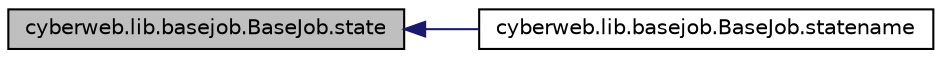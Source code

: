 digraph G
{
  edge [fontname="Helvetica",fontsize="10",labelfontname="Helvetica",labelfontsize="10"];
  node [fontname="Helvetica",fontsize="10",shape=record];
  rankdir="LR";
  Node1 [label="cyberweb.lib.basejob.BaseJob.state",height=0.2,width=0.4,color="black", fillcolor="grey75", style="filled" fontcolor="black"];
  Node1 -> Node2 [dir="back",color="midnightblue",fontsize="10",style="solid",fontname="Helvetica"];
  Node2 [label="cyberweb.lib.basejob.BaseJob.statename",height=0.2,width=0.4,color="black", fillcolor="white", style="filled",URL="$classcyberweb_1_1lib_1_1basejob_1_1_base_job.html#aa970dd703766f0edda292fc01b7c61b2"];
}
